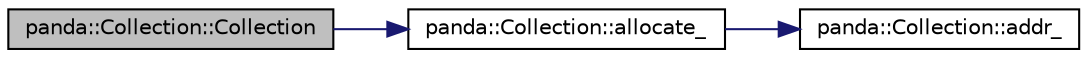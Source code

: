 digraph G
{
  edge [fontname="Helvetica",fontsize="10",labelfontname="Helvetica",labelfontsize="10"];
  node [fontname="Helvetica",fontsize="10",shape=record];
  rankdir=LR;
  Node1 [label="panda::Collection::Collection",height=0.2,width=0.4,color="black", fillcolor="grey75", style="filled" fontcolor="black"];
  Node1 -> Node2 [color="midnightblue",fontsize="10",style="solid"];
  Node2 [label="panda::Collection::allocate_",height=0.2,width=0.4,color="black", fillcolor="white", style="filled",URL="$classpanda_1_1Collection.html#af6d52087e85607c91a6bd6400185442a"];
  Node2 -> Node3 [color="midnightblue",fontsize="10",style="solid"];
  Node3 [label="panda::Collection::addr_",height=0.2,width=0.4,color="black", fillcolor="white", style="filled",URL="$classpanda_1_1Collection.html#a24157825ebc9add7825e51ba47f1bd97"];
}
